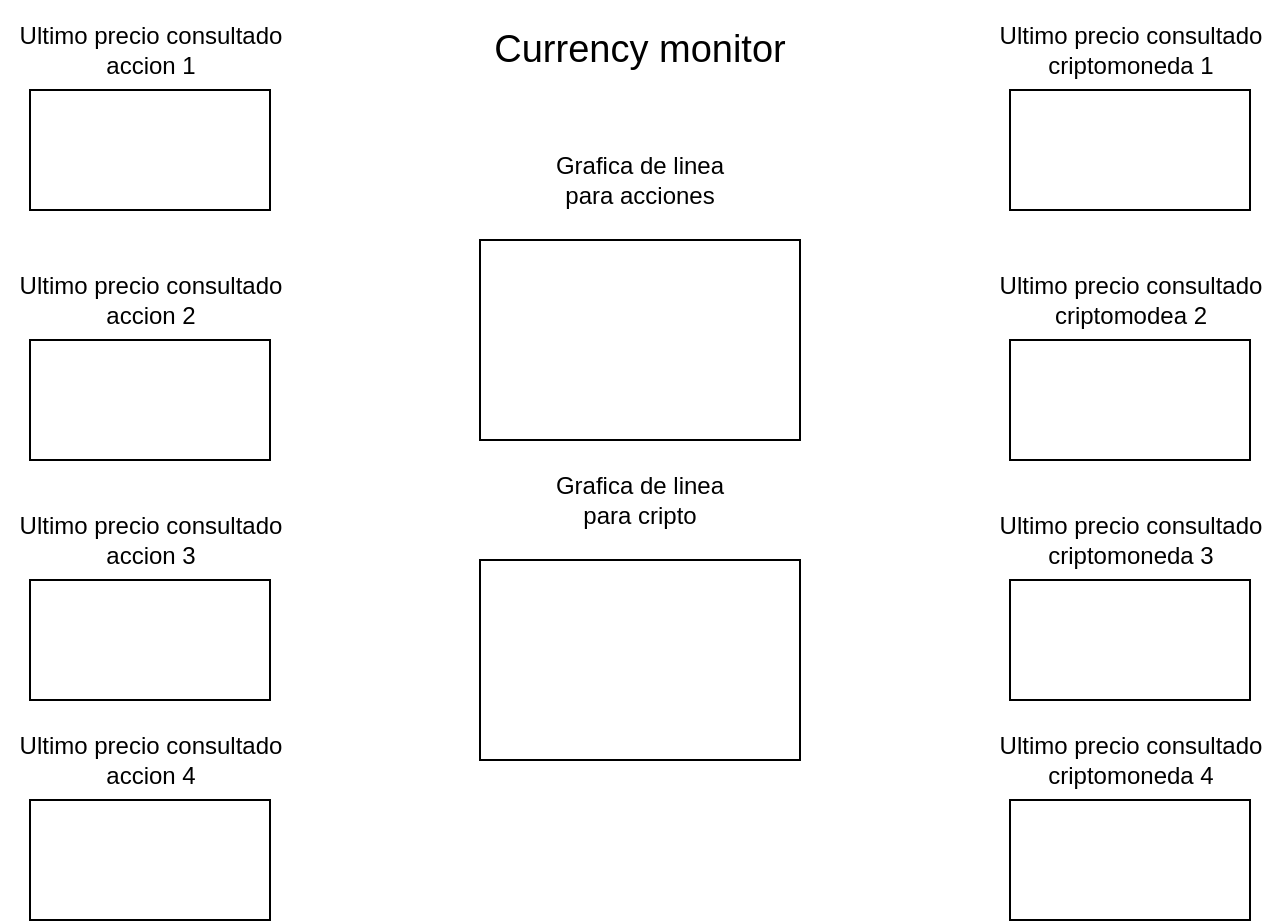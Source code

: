 <mxfile version="21.0.6" type="device"><diagram name="Page-1" id="J_KMUjOPajI-m6P6tMBj"><mxGraphModel dx="1148" dy="663" grid="1" gridSize="10" guides="1" tooltips="1" connect="1" arrows="1" fold="1" page="1" pageScale="1" pageWidth="850" pageHeight="1100" math="0" shadow="0"><root><mxCell id="0"/><mxCell id="1" parent="0"/><mxCell id="GR-JDQoh1WkBGlVVuzsN-1" value="" style="rounded=0;whiteSpace=wrap;html=1;" vertex="1" parent="1"><mxGeometry x="320" y="300" width="160" height="100" as="geometry"/></mxCell><mxCell id="GR-JDQoh1WkBGlVVuzsN-4" value="Grafica de linea para acciones&lt;br&gt;" style="text;html=1;strokeColor=none;fillColor=none;align=center;verticalAlign=middle;whiteSpace=wrap;rounded=0;" vertex="1" parent="1"><mxGeometry x="350" y="260" width="100" height="20" as="geometry"/></mxCell><mxCell id="GR-JDQoh1WkBGlVVuzsN-5" value="" style="rounded=0;whiteSpace=wrap;html=1;" vertex="1" parent="1"><mxGeometry x="320" y="460" width="160" height="100" as="geometry"/></mxCell><mxCell id="GR-JDQoh1WkBGlVVuzsN-6" value="Grafica de linea para cripto" style="text;html=1;strokeColor=none;fillColor=none;align=center;verticalAlign=middle;whiteSpace=wrap;rounded=0;" vertex="1" parent="1"><mxGeometry x="350" y="420" width="100" height="20" as="geometry"/></mxCell><mxCell id="GR-JDQoh1WkBGlVVuzsN-7" value="" style="rounded=0;whiteSpace=wrap;html=1;" vertex="1" parent="1"><mxGeometry x="95" y="225" width="120" height="60" as="geometry"/></mxCell><mxCell id="GR-JDQoh1WkBGlVVuzsN-8" value="Ultimo precio consultado&lt;br&gt;accion 1" style="text;html=1;align=center;verticalAlign=middle;resizable=0;points=[];autosize=1;strokeColor=none;fillColor=none;" vertex="1" parent="1"><mxGeometry x="80" y="185" width="150" height="40" as="geometry"/></mxCell><mxCell id="GR-JDQoh1WkBGlVVuzsN-9" value="" style="rounded=0;whiteSpace=wrap;html=1;" vertex="1" parent="1"><mxGeometry x="95" y="350" width="120" height="60" as="geometry"/></mxCell><mxCell id="GR-JDQoh1WkBGlVVuzsN-10" value="Ultimo precio consultado&lt;br&gt;accion 2" style="text;html=1;align=center;verticalAlign=middle;resizable=0;points=[];autosize=1;strokeColor=none;fillColor=none;" vertex="1" parent="1"><mxGeometry x="80" y="310" width="150" height="40" as="geometry"/></mxCell><mxCell id="GR-JDQoh1WkBGlVVuzsN-11" value="" style="rounded=0;whiteSpace=wrap;html=1;" vertex="1" parent="1"><mxGeometry x="95" y="470" width="120" height="60" as="geometry"/></mxCell><mxCell id="GR-JDQoh1WkBGlVVuzsN-12" value="Ultimo precio consultado&lt;br&gt;accion 3" style="text;html=1;align=center;verticalAlign=middle;resizable=0;points=[];autosize=1;strokeColor=none;fillColor=none;" vertex="1" parent="1"><mxGeometry x="80" y="430" width="150" height="40" as="geometry"/></mxCell><mxCell id="GR-JDQoh1WkBGlVVuzsN-13" value="" style="rounded=0;whiteSpace=wrap;html=1;" vertex="1" parent="1"><mxGeometry x="95" y="580" width="120" height="60" as="geometry"/></mxCell><mxCell id="GR-JDQoh1WkBGlVVuzsN-14" value="Ultimo precio consultado&lt;br&gt;accion 4" style="text;html=1;align=center;verticalAlign=middle;resizable=0;points=[];autosize=1;strokeColor=none;fillColor=none;" vertex="1" parent="1"><mxGeometry x="80" y="540" width="150" height="40" as="geometry"/></mxCell><mxCell id="GR-JDQoh1WkBGlVVuzsN-23" value="" style="rounded=0;whiteSpace=wrap;html=1;" vertex="1" parent="1"><mxGeometry x="585" y="225" width="120" height="60" as="geometry"/></mxCell><mxCell id="GR-JDQoh1WkBGlVVuzsN-24" value="Ultimo precio consultado&lt;br&gt;criptomoneda 1" style="text;html=1;align=center;verticalAlign=middle;resizable=0;points=[];autosize=1;strokeColor=none;fillColor=none;" vertex="1" parent="1"><mxGeometry x="570" y="185" width="150" height="40" as="geometry"/></mxCell><mxCell id="GR-JDQoh1WkBGlVVuzsN-25" value="" style="rounded=0;whiteSpace=wrap;html=1;" vertex="1" parent="1"><mxGeometry x="585" y="350" width="120" height="60" as="geometry"/></mxCell><mxCell id="GR-JDQoh1WkBGlVVuzsN-26" value="Ultimo precio consultado&lt;br&gt;criptomodea 2" style="text;html=1;align=center;verticalAlign=middle;resizable=0;points=[];autosize=1;strokeColor=none;fillColor=none;" vertex="1" parent="1"><mxGeometry x="570" y="310" width="150" height="40" as="geometry"/></mxCell><mxCell id="GR-JDQoh1WkBGlVVuzsN-27" value="" style="rounded=0;whiteSpace=wrap;html=1;" vertex="1" parent="1"><mxGeometry x="585" y="470" width="120" height="60" as="geometry"/></mxCell><mxCell id="GR-JDQoh1WkBGlVVuzsN-28" value="Ultimo precio consultado&lt;br&gt;criptomoneda 3" style="text;html=1;align=center;verticalAlign=middle;resizable=0;points=[];autosize=1;strokeColor=none;fillColor=none;" vertex="1" parent="1"><mxGeometry x="570" y="430" width="150" height="40" as="geometry"/></mxCell><mxCell id="GR-JDQoh1WkBGlVVuzsN-29" value="" style="rounded=0;whiteSpace=wrap;html=1;" vertex="1" parent="1"><mxGeometry x="585" y="580" width="120" height="60" as="geometry"/></mxCell><mxCell id="GR-JDQoh1WkBGlVVuzsN-30" value="Ultimo precio consultado&lt;br&gt;criptomoneda 4" style="text;html=1;align=center;verticalAlign=middle;resizable=0;points=[];autosize=1;strokeColor=none;fillColor=none;" vertex="1" parent="1"><mxGeometry x="570" y="540" width="150" height="40" as="geometry"/></mxCell><mxCell id="GR-JDQoh1WkBGlVVuzsN-31" value="&lt;font style=&quot;font-size: 19px;&quot;&gt;Currency monitor&lt;/font&gt;" style="text;html=1;strokeColor=none;fillColor=none;align=center;verticalAlign=middle;whiteSpace=wrap;rounded=0;" vertex="1" parent="1"><mxGeometry x="310" y="180" width="180" height="50" as="geometry"/></mxCell></root></mxGraphModel></diagram></mxfile>